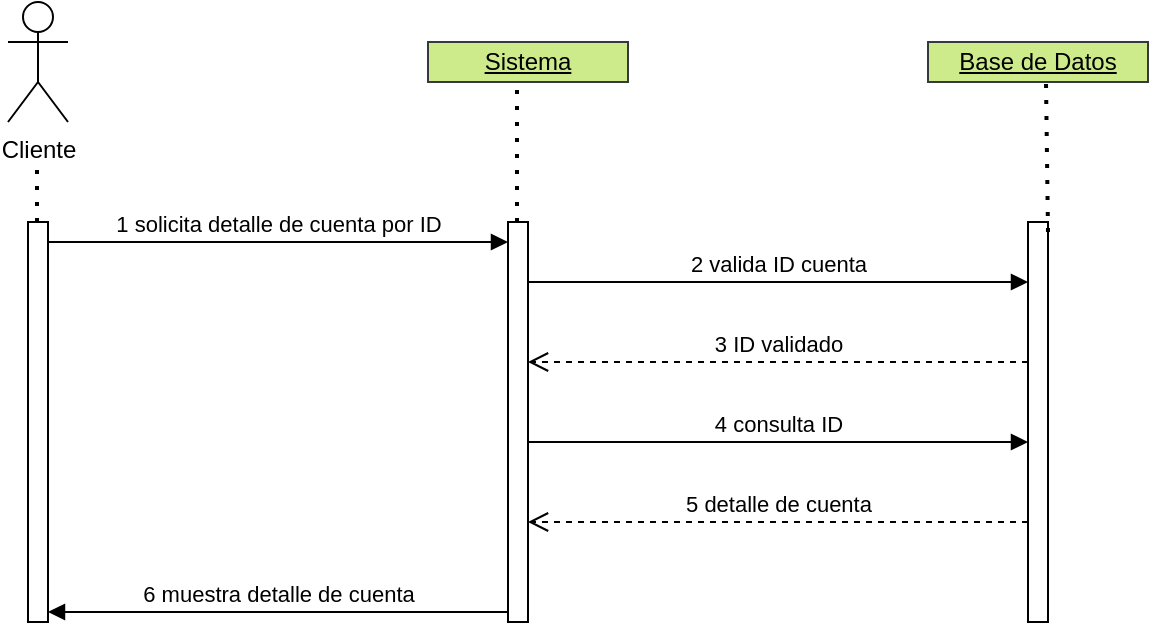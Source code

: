 <mxfile version="24.7.16">
  <diagram name="Página-1" id="79QW5Wa_snARjzUK5oJt">
    <mxGraphModel dx="1050" dy="530" grid="1" gridSize="10" guides="1" tooltips="1" connect="1" arrows="1" fold="1" page="1" pageScale="1" pageWidth="827" pageHeight="1169" math="0" shadow="0">
      <root>
        <mxCell id="0" />
        <mxCell id="1" parent="0" />
        <mxCell id="ppqHbq39qUuiQ2xjEcQq-1" value="&lt;u&gt;Sistema&lt;/u&gt;" style="html=1;whiteSpace=wrap;fillColor=#cdeb8b;strokeColor=#36393d;" vertex="1" parent="1">
          <mxGeometry x="300" y="70" width="100" height="20" as="geometry" />
        </mxCell>
        <mxCell id="ppqHbq39qUuiQ2xjEcQq-2" value="&lt;u&gt;Base de Datos&lt;/u&gt;" style="html=1;whiteSpace=wrap;fillColor=#cdeb8b;strokeColor=#36393d;" vertex="1" parent="1">
          <mxGeometry x="550" y="70" width="110" height="20" as="geometry" />
        </mxCell>
        <mxCell id="ppqHbq39qUuiQ2xjEcQq-3" value="Cliente" style="shape=umlActor;verticalLabelPosition=bottom;verticalAlign=top;html=1;outlineConnect=0;" vertex="1" parent="1">
          <mxGeometry x="90" y="50" width="30" height="60" as="geometry" />
        </mxCell>
        <mxCell id="ppqHbq39qUuiQ2xjEcQq-4" value="" style="html=1;points=[[0,0,0,0,5],[0,1,0,0,-5],[1,0,0,0,5],[1,1,0,0,-5]];perimeter=orthogonalPerimeter;outlineConnect=0;targetShapes=umlLifeline;portConstraint=eastwest;newEdgeStyle={&quot;curved&quot;:0,&quot;rounded&quot;:0};" vertex="1" parent="1">
          <mxGeometry x="100" y="160" width="10" height="200" as="geometry" />
        </mxCell>
        <mxCell id="ppqHbq39qUuiQ2xjEcQq-5" value="" style="html=1;points=[[0,0,0,0,5],[0,1,0,0,-5],[1,0,0,0,5],[1,1,0,0,-5]];perimeter=orthogonalPerimeter;outlineConnect=0;targetShapes=umlLifeline;portConstraint=eastwest;newEdgeStyle={&quot;curved&quot;:0,&quot;rounded&quot;:0};" vertex="1" parent="1">
          <mxGeometry x="340" y="160" width="10" height="200" as="geometry" />
        </mxCell>
        <mxCell id="ppqHbq39qUuiQ2xjEcQq-6" value="" style="html=1;points=[[0,0,0,0,5],[0,1,0,0,-5],[1,0,0,0,5],[1,1,0,0,-5]];perimeter=orthogonalPerimeter;outlineConnect=0;targetShapes=umlLifeline;portConstraint=eastwest;newEdgeStyle={&quot;curved&quot;:0,&quot;rounded&quot;:0};" vertex="1" parent="1">
          <mxGeometry x="600" y="160" width="10" height="200" as="geometry" />
        </mxCell>
        <mxCell id="ppqHbq39qUuiQ2xjEcQq-7" value="1 solicita detalle de cuenta por ID" style="html=1;verticalAlign=bottom;endArrow=block;curved=0;rounded=0;" edge="1" parent="1" target="ppqHbq39qUuiQ2xjEcQq-5">
          <mxGeometry width="80" relative="1" as="geometry">
            <mxPoint x="110" y="170" as="sourcePoint" />
            <mxPoint x="190" y="170" as="targetPoint" />
          </mxGeometry>
        </mxCell>
        <mxCell id="ppqHbq39qUuiQ2xjEcQq-8" value="2 valida ID cuenta" style="html=1;verticalAlign=bottom;endArrow=block;curved=0;rounded=0;" edge="1" parent="1">
          <mxGeometry width="80" relative="1" as="geometry">
            <mxPoint x="350" y="190" as="sourcePoint" />
            <mxPoint x="600" y="190" as="targetPoint" />
          </mxGeometry>
        </mxCell>
        <mxCell id="ppqHbq39qUuiQ2xjEcQq-9" value="3 ID validado" style="html=1;verticalAlign=bottom;endArrow=open;dashed=1;endSize=8;curved=0;rounded=0;" edge="1" parent="1" target="ppqHbq39qUuiQ2xjEcQq-5">
          <mxGeometry relative="1" as="geometry">
            <mxPoint x="600" y="230" as="sourcePoint" />
            <mxPoint x="355" y="230" as="targetPoint" />
          </mxGeometry>
        </mxCell>
        <mxCell id="ppqHbq39qUuiQ2xjEcQq-10" value="4 consulta ID" style="html=1;verticalAlign=bottom;endArrow=block;curved=0;rounded=0;" edge="1" parent="1" source="ppqHbq39qUuiQ2xjEcQq-5">
          <mxGeometry width="80" relative="1" as="geometry">
            <mxPoint x="355" y="270" as="sourcePoint" />
            <mxPoint x="600" y="270" as="targetPoint" />
          </mxGeometry>
        </mxCell>
        <mxCell id="ppqHbq39qUuiQ2xjEcQq-11" value="5 detalle de cuenta" style="html=1;verticalAlign=bottom;endArrow=open;dashed=1;endSize=8;curved=0;rounded=0;" edge="1" parent="1" target="ppqHbq39qUuiQ2xjEcQq-5">
          <mxGeometry relative="1" as="geometry">
            <mxPoint x="600" y="310" as="sourcePoint" />
            <mxPoint x="355" y="310" as="targetPoint" />
          </mxGeometry>
        </mxCell>
        <mxCell id="ppqHbq39qUuiQ2xjEcQq-12" value="" style="endArrow=none;dashed=1;html=1;dashPattern=1 3;strokeWidth=2;rounded=0;entryX=0.5;entryY=1;entryDx=0;entryDy=0;" edge="1" parent="1" source="ppqHbq39qUuiQ2xjEcQq-5">
          <mxGeometry width="50" height="50" relative="1" as="geometry">
            <mxPoint x="345" y="140" as="sourcePoint" />
            <mxPoint x="344.5" y="90" as="targetPoint" />
          </mxGeometry>
        </mxCell>
        <mxCell id="ppqHbq39qUuiQ2xjEcQq-13" value="" style="endArrow=none;dashed=1;html=1;dashPattern=1 3;strokeWidth=2;rounded=0;entryX=0.5;entryY=1;entryDx=0;entryDy=0;" edge="1" parent="1" source="ppqHbq39qUuiQ2xjEcQq-4">
          <mxGeometry width="50" height="50" relative="1" as="geometry">
            <mxPoint x="104.5" y="205" as="sourcePoint" />
            <mxPoint x="104.5" y="130" as="targetPoint" />
          </mxGeometry>
        </mxCell>
        <mxCell id="ppqHbq39qUuiQ2xjEcQq-14" value="" style="endArrow=none;dashed=1;html=1;dashPattern=1 3;strokeWidth=2;rounded=0;entryX=0.5;entryY=1;entryDx=0;entryDy=0;exitX=1;exitY=0;exitDx=0;exitDy=5;exitPerimeter=0;" edge="1" parent="1" source="ppqHbq39qUuiQ2xjEcQq-6">
          <mxGeometry width="50" height="50" relative="1" as="geometry">
            <mxPoint x="609" y="150" as="sourcePoint" />
            <mxPoint x="609" y="90" as="targetPoint" />
          </mxGeometry>
        </mxCell>
        <mxCell id="ppqHbq39qUuiQ2xjEcQq-15" value="6 muestra detalle de cuenta" style="html=1;verticalAlign=bottom;endArrow=block;curved=0;rounded=0;entryX=1;entryY=1;entryDx=0;entryDy=-5;entryPerimeter=0;" edge="1" parent="1" source="ppqHbq39qUuiQ2xjEcQq-5" target="ppqHbq39qUuiQ2xjEcQq-4">
          <mxGeometry width="80" relative="1" as="geometry">
            <mxPoint x="360" y="280" as="sourcePoint" />
            <mxPoint x="610" y="280" as="targetPoint" />
          </mxGeometry>
        </mxCell>
      </root>
    </mxGraphModel>
  </diagram>
</mxfile>

